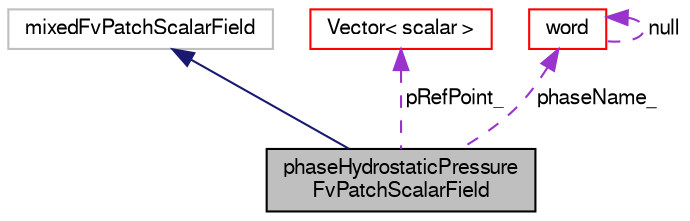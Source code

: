 digraph "phaseHydrostaticPressureFvPatchScalarField"
{
  bgcolor="transparent";
  edge [fontname="FreeSans",fontsize="10",labelfontname="FreeSans",labelfontsize="10"];
  node [fontname="FreeSans",fontsize="10",shape=record];
  Node2 [label="phaseHydrostaticPressure\lFvPatchScalarField",height=0.2,width=0.4,color="black", fillcolor="grey75", style="filled", fontcolor="black"];
  Node3 -> Node2 [dir="back",color="midnightblue",fontsize="10",style="solid",fontname="FreeSans"];
  Node3 [label="mixedFvPatchScalarField",height=0.2,width=0.4,color="grey75"];
  Node4 -> Node2 [dir="back",color="darkorchid3",fontsize="10",style="dashed",label=" pRefPoint_" ,fontname="FreeSans"];
  Node4 [label="Vector\< scalar \>",height=0.2,width=0.4,color="red",URL="$a28442.html"];
  Node10 -> Node2 [dir="back",color="darkorchid3",fontsize="10",style="dashed",label=" phaseName_" ,fontname="FreeSans"];
  Node10 [label="word",height=0.2,width=0.4,color="red",URL="$a28258.html",tooltip="A class for handling words, derived from string. "];
  Node10 -> Node10 [dir="back",color="darkorchid3",fontsize="10",style="dashed",label=" null" ,fontname="FreeSans"];
}
